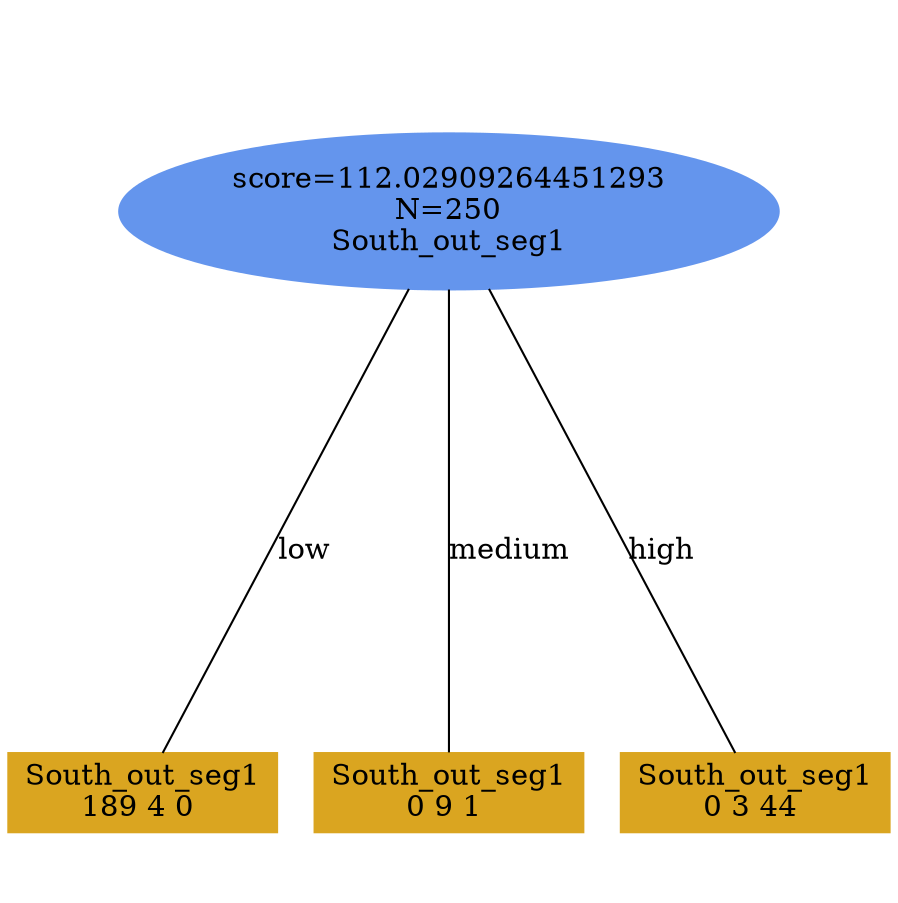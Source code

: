 digraph "DD" {
size = "7.5,10"
ratio=1.0;
center = true;
edge [dir = none];
{ rank = same; node [shape=ellipse, style=filled, color=cornflowerblue];"698" [label="score=112.02909264451293\nN=250\nSouth_out_seg1"];}
{ rank = same; node [shape=box, style=filled, color=goldenrod];"699" [label="South_out_seg1\n189 4 0 "];}
{ rank = same; node [shape=box, style=filled, color=goldenrod];"700" [label="South_out_seg1\n0 9 1 "];}
{ rank = same; node [shape=box, style=filled, color=goldenrod];"701" [label="South_out_seg1\n0 3 44 "];}
"698" -> "699" [label = "low"];
"698" -> "700" [label = "medium"];
"698" -> "701" [label = "high"];

}